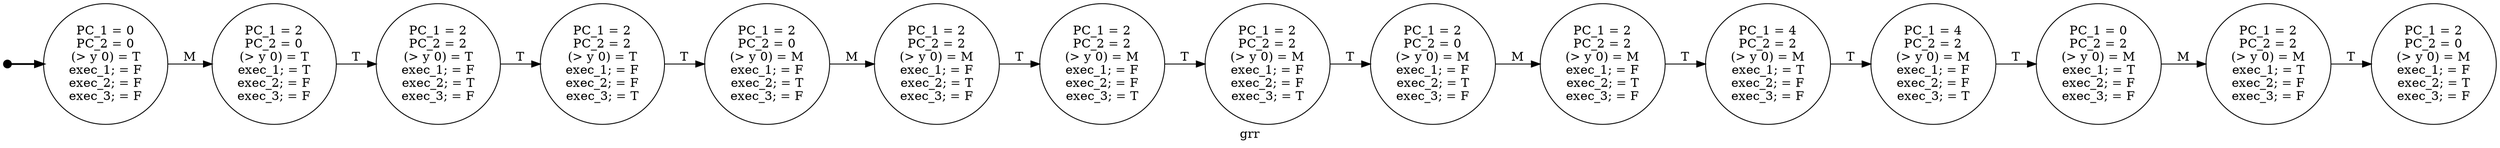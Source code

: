 digraph CFG {
graph [rankdir=LR];
node [ label = "PC_1 = 0\nPC_2 = 0\n(> y 0) = T\nexec_1; = F\nexec_2; = F\nexec_3; = F\n" ]; state_0;
node [ label = "PC_1 = 2\nPC_2 = 0\n(> y 0) = T\nexec_1; = T\nexec_2; = F\nexec_3; = F\n" ]; state_1;
node [ label = "PC_1 = 2\nPC_2 = 2\n(> y 0) = T\nexec_1; = F\nexec_2; = T\nexec_3; = F\n" ]; state_2;
node [ label = "PC_1 = 2\nPC_2 = 2\n(> y 0) = T\nexec_1; = F\nexec_2; = F\nexec_3; = T\n" ]; state_3;
node [ label = "PC_1 = 2\nPC_2 = 0\n(> y 0) = M\nexec_1; = F\nexec_2; = T\nexec_3; = F\n" ]; state_4;
node [ label = "PC_1 = 2\nPC_2 = 2\n(> y 0) = M\nexec_1; = F\nexec_2; = T\nexec_3; = F\n" ]; state_5;
node [ label = "PC_1 = 2\nPC_2 = 2\n(> y 0) = M\nexec_1; = F\nexec_2; = F\nexec_3; = T\n" ]; state_6;
node [ label = "PC_1 = 2\nPC_2 = 2\n(> y 0) = M\nexec_1; = F\nexec_2; = F\nexec_3; = T\n" ]; state_7;
node [ label = "PC_1 = 2\nPC_2 = 0\n(> y 0) = M\nexec_1; = F\nexec_2; = T\nexec_3; = F\n" ]; state_8;
node [ label = "PC_1 = 2\nPC_2 = 2\n(> y 0) = M\nexec_1; = F\nexec_2; = T\nexec_3; = F\n" ]; state_9;
node [ label = "PC_1 = 4\nPC_2 = 2\n(> y 0) = M\nexec_1; = T\nexec_2; = F\nexec_3; = F\n" ]; state_10;
node [ label = "PC_1 = 4\nPC_2 = 2\n(> y 0) = M\nexec_1; = F\nexec_2; = F\nexec_3; = T\n" ]; state_11;
node [ label = "PC_1 = 0\nPC_2 = 2\n(> y 0) = M\nexec_1; = T\nexec_2; = F\nexec_3; = F\n" ]; state_12;
node [ label = "PC_1 = 2\nPC_2 = 2\n(> y 0) = M\nexec_1; = T\nexec_2; = F\nexec_3; = F\n" ]; state_13;
node [ label = "PC_1 = 2\nPC_2 = 0\n(> y 0) = M\nexec_1; = F\nexec_2; = T\nexec_3; = F\n" ]; state_14;
start [style = filled, color=black, label="", height=0.12,width=0.12,fontsize=1];
start -> state_0[ style = "bold"];
state_0 -> state_1 [ label = M ];
state_1 -> state_2 [ label = T ];
state_2 -> state_3 [ label = T ];
state_3 -> state_4 [ label = T ];
state_4 -> state_5 [ label = M ];
state_5 -> state_6 [ label = T ];
state_6 -> state_7 [ label = T ];
state_7 -> state_8 [ label = T ];
state_8 -> state_9 [ label = M ];
state_9 -> state_10 [ label = T ];
state_10 -> state_11 [ label = T ];
state_11 -> state_12 [ label = T ];
state_12 -> state_13 [ label = M ];
state_13 -> state_14 [ label = T ];
label="grr";
}
